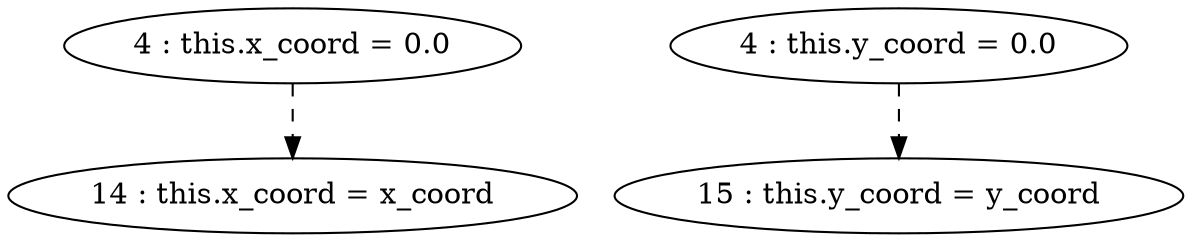digraph G {
"4 : this.x_coord = 0.0"
"4 : this.x_coord = 0.0" -> "14 : this.x_coord = x_coord" [style=dashed]
"4 : this.y_coord = 0.0"
"4 : this.y_coord = 0.0" -> "15 : this.y_coord = y_coord" [style=dashed]
"14 : this.x_coord = x_coord"
"15 : this.y_coord = y_coord"
}